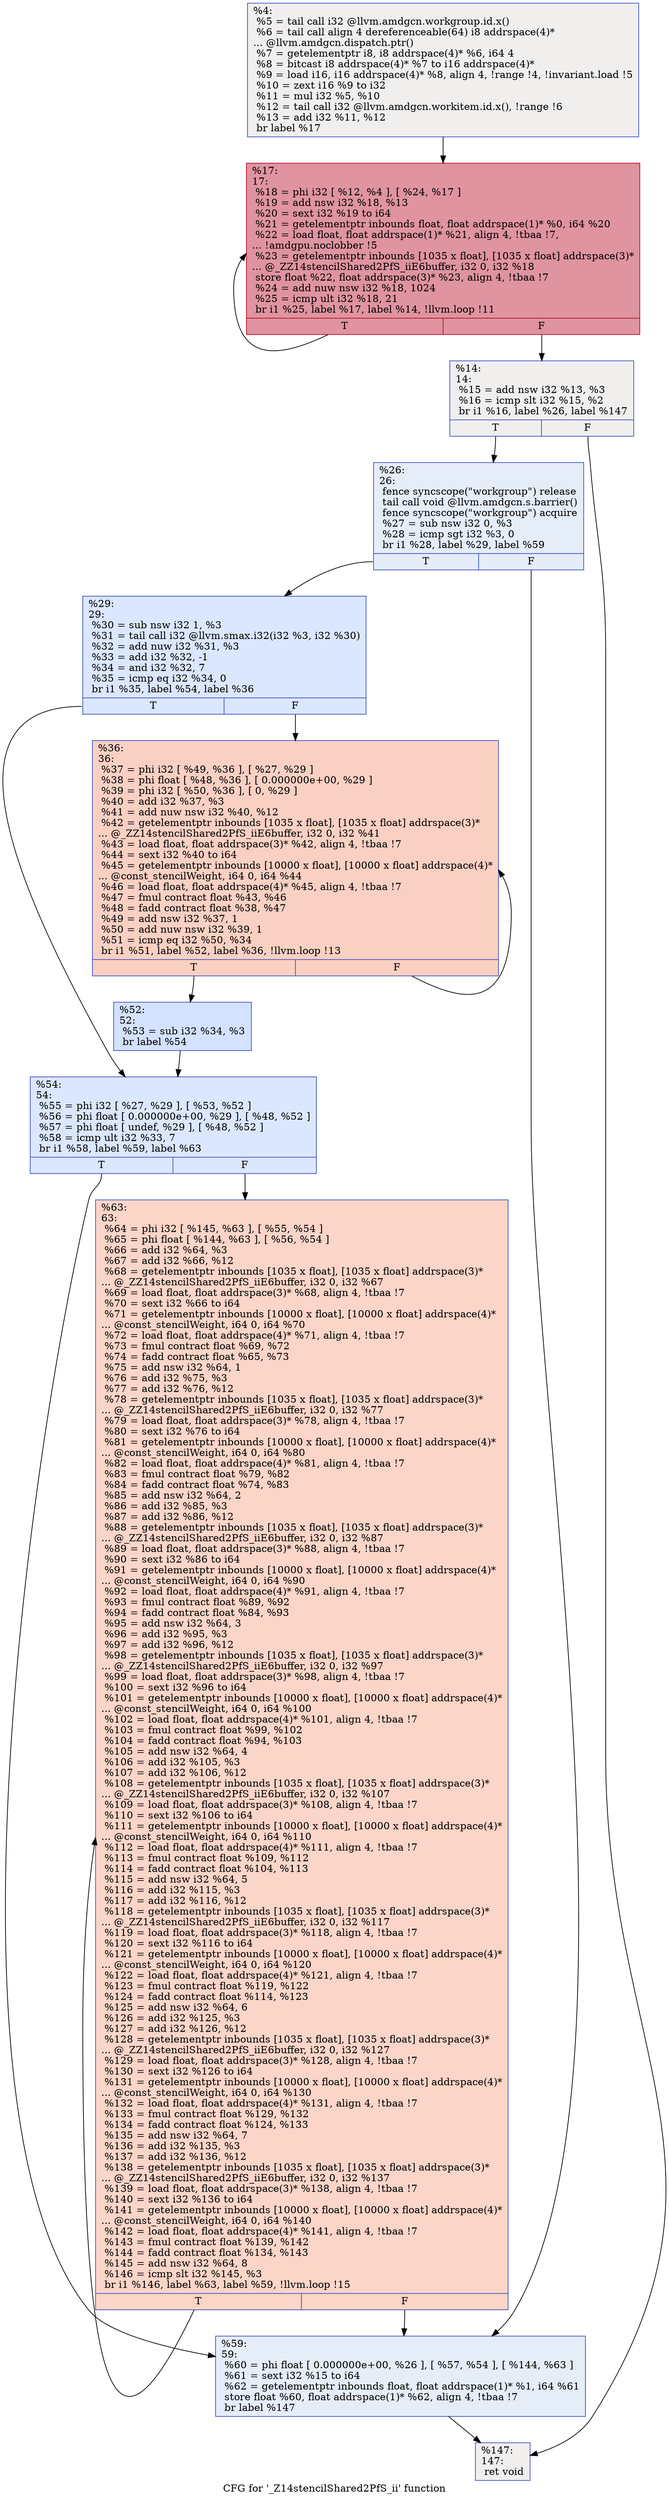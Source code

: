 digraph "CFG for '_Z14stencilShared2PfS_ii' function" {
	label="CFG for '_Z14stencilShared2PfS_ii' function";

	Node0x4cb4530 [shape=record,color="#3d50c3ff", style=filled, fillcolor="#e0dbd870",label="{%4:\l  %5 = tail call i32 @llvm.amdgcn.workgroup.id.x()\l  %6 = tail call align 4 dereferenceable(64) i8 addrspace(4)*\l... @llvm.amdgcn.dispatch.ptr()\l  %7 = getelementptr i8, i8 addrspace(4)* %6, i64 4\l  %8 = bitcast i8 addrspace(4)* %7 to i16 addrspace(4)*\l  %9 = load i16, i16 addrspace(4)* %8, align 4, !range !4, !invariant.load !5\l  %10 = zext i16 %9 to i32\l  %11 = mul i32 %5, %10\l  %12 = tail call i32 @llvm.amdgcn.workitem.id.x(), !range !6\l  %13 = add i32 %11, %12\l  br label %17\l}"];
	Node0x4cb4530 -> Node0x4cb5da0;
	Node0x4cb5ea0 [shape=record,color="#3d50c3ff", style=filled, fillcolor="#e0dbd870",label="{%14:\l14:                                               \l  %15 = add nsw i32 %13, %3\l  %16 = icmp slt i32 %15, %2\l  br i1 %16, label %26, label %147\l|{<s0>T|<s1>F}}"];
	Node0x4cb5ea0:s0 -> Node0x4cb4ad0;
	Node0x4cb5ea0:s1 -> Node0x4cb6160;
	Node0x4cb5da0 [shape=record,color="#b70d28ff", style=filled, fillcolor="#b70d2870",label="{%17:\l17:                                               \l  %18 = phi i32 [ %12, %4 ], [ %24, %17 ]\l  %19 = add nsw i32 %18, %13\l  %20 = sext i32 %19 to i64\l  %21 = getelementptr inbounds float, float addrspace(1)* %0, i64 %20\l  %22 = load float, float addrspace(1)* %21, align 4, !tbaa !7,\l... !amdgpu.noclobber !5\l  %23 = getelementptr inbounds [1035 x float], [1035 x float] addrspace(3)*\l... @_ZZ14stencilShared2PfS_iiE6buffer, i32 0, i32 %18\l  store float %22, float addrspace(3)* %23, align 4, !tbaa !7\l  %24 = add nuw nsw i32 %18, 1024\l  %25 = icmp ult i32 %18, 21\l  br i1 %25, label %17, label %14, !llvm.loop !11\l|{<s0>T|<s1>F}}"];
	Node0x4cb5da0:s0 -> Node0x4cb5da0;
	Node0x4cb5da0:s1 -> Node0x4cb5ea0;
	Node0x4cb4ad0 [shape=record,color="#3d50c3ff", style=filled, fillcolor="#c5d6f270",label="{%26:\l26:                                               \l  fence syncscope(\"workgroup\") release\l  tail call void @llvm.amdgcn.s.barrier()\l  fence syncscope(\"workgroup\") acquire\l  %27 = sub nsw i32 0, %3\l  %28 = icmp sgt i32 %3, 0\l  br i1 %28, label %29, label %59\l|{<s0>T|<s1>F}}"];
	Node0x4cb4ad0:s0 -> Node0x4cb7b90;
	Node0x4cb4ad0:s1 -> Node0x4cb7be0;
	Node0x4cb7b90 [shape=record,color="#3d50c3ff", style=filled, fillcolor="#aec9fc70",label="{%29:\l29:                                               \l  %30 = sub nsw i32 1, %3\l  %31 = tail call i32 @llvm.smax.i32(i32 %3, i32 %30)\l  %32 = add nuw i32 %31, %3\l  %33 = add i32 %32, -1\l  %34 = and i32 %32, 7\l  %35 = icmp eq i32 %34, 0\l  br i1 %35, label %54, label %36\l|{<s0>T|<s1>F}}"];
	Node0x4cb7b90:s0 -> Node0x4cb8350;
	Node0x4cb7b90:s1 -> Node0x4cb83e0;
	Node0x4cb83e0 [shape=record,color="#3d50c3ff", style=filled, fillcolor="#f3947570",label="{%36:\l36:                                               \l  %37 = phi i32 [ %49, %36 ], [ %27, %29 ]\l  %38 = phi float [ %48, %36 ], [ 0.000000e+00, %29 ]\l  %39 = phi i32 [ %50, %36 ], [ 0, %29 ]\l  %40 = add i32 %37, %3\l  %41 = add nuw nsw i32 %40, %12\l  %42 = getelementptr inbounds [1035 x float], [1035 x float] addrspace(3)*\l... @_ZZ14stencilShared2PfS_iiE6buffer, i32 0, i32 %41\l  %43 = load float, float addrspace(3)* %42, align 4, !tbaa !7\l  %44 = sext i32 %40 to i64\l  %45 = getelementptr inbounds [10000 x float], [10000 x float] addrspace(4)*\l... @const_stencilWeight, i64 0, i64 %44\l  %46 = load float, float addrspace(4)* %45, align 4, !tbaa !7\l  %47 = fmul contract float %43, %46\l  %48 = fadd contract float %38, %47\l  %49 = add nsw i32 %37, 1\l  %50 = add nuw nsw i32 %39, 1\l  %51 = icmp eq i32 %50, %34\l  br i1 %51, label %52, label %36, !llvm.loop !13\l|{<s0>T|<s1>F}}"];
	Node0x4cb83e0:s0 -> Node0x4cb9400;
	Node0x4cb83e0:s1 -> Node0x4cb83e0;
	Node0x4cb9400 [shape=record,color="#3d50c3ff", style=filled, fillcolor="#9ebeff70",label="{%52:\l52:                                               \l  %53 = sub i32 %34, %3\l  br label %54\l}"];
	Node0x4cb9400 -> Node0x4cb8350;
	Node0x4cb8350 [shape=record,color="#3d50c3ff", style=filled, fillcolor="#aec9fc70",label="{%54:\l54:                                               \l  %55 = phi i32 [ %27, %29 ], [ %53, %52 ]\l  %56 = phi float [ 0.000000e+00, %29 ], [ %48, %52 ]\l  %57 = phi float [ undef, %29 ], [ %48, %52 ]\l  %58 = icmp ult i32 %33, 7\l  br i1 %58, label %59, label %63\l|{<s0>T|<s1>F}}"];
	Node0x4cb8350:s0 -> Node0x4cb7be0;
	Node0x4cb8350:s1 -> Node0x4cb9f60;
	Node0x4cb7be0 [shape=record,color="#3d50c3ff", style=filled, fillcolor="#c5d6f270",label="{%59:\l59:                                               \l  %60 = phi float [ 0.000000e+00, %26 ], [ %57, %54 ], [ %144, %63 ]\l  %61 = sext i32 %15 to i64\l  %62 = getelementptr inbounds float, float addrspace(1)* %1, i64 %61\l  store float %60, float addrspace(1)* %62, align 4, !tbaa !7\l  br label %147\l}"];
	Node0x4cb7be0 -> Node0x4cb6160;
	Node0x4cb9f60 [shape=record,color="#3d50c3ff", style=filled, fillcolor="#f5a08170",label="{%63:\l63:                                               \l  %64 = phi i32 [ %145, %63 ], [ %55, %54 ]\l  %65 = phi float [ %144, %63 ], [ %56, %54 ]\l  %66 = add i32 %64, %3\l  %67 = add i32 %66, %12\l  %68 = getelementptr inbounds [1035 x float], [1035 x float] addrspace(3)*\l... @_ZZ14stencilShared2PfS_iiE6buffer, i32 0, i32 %67\l  %69 = load float, float addrspace(3)* %68, align 4, !tbaa !7\l  %70 = sext i32 %66 to i64\l  %71 = getelementptr inbounds [10000 x float], [10000 x float] addrspace(4)*\l... @const_stencilWeight, i64 0, i64 %70\l  %72 = load float, float addrspace(4)* %71, align 4, !tbaa !7\l  %73 = fmul contract float %69, %72\l  %74 = fadd contract float %65, %73\l  %75 = add nsw i32 %64, 1\l  %76 = add i32 %75, %3\l  %77 = add i32 %76, %12\l  %78 = getelementptr inbounds [1035 x float], [1035 x float] addrspace(3)*\l... @_ZZ14stencilShared2PfS_iiE6buffer, i32 0, i32 %77\l  %79 = load float, float addrspace(3)* %78, align 4, !tbaa !7\l  %80 = sext i32 %76 to i64\l  %81 = getelementptr inbounds [10000 x float], [10000 x float] addrspace(4)*\l... @const_stencilWeight, i64 0, i64 %80\l  %82 = load float, float addrspace(4)* %81, align 4, !tbaa !7\l  %83 = fmul contract float %79, %82\l  %84 = fadd contract float %74, %83\l  %85 = add nsw i32 %64, 2\l  %86 = add i32 %85, %3\l  %87 = add i32 %86, %12\l  %88 = getelementptr inbounds [1035 x float], [1035 x float] addrspace(3)*\l... @_ZZ14stencilShared2PfS_iiE6buffer, i32 0, i32 %87\l  %89 = load float, float addrspace(3)* %88, align 4, !tbaa !7\l  %90 = sext i32 %86 to i64\l  %91 = getelementptr inbounds [10000 x float], [10000 x float] addrspace(4)*\l... @const_stencilWeight, i64 0, i64 %90\l  %92 = load float, float addrspace(4)* %91, align 4, !tbaa !7\l  %93 = fmul contract float %89, %92\l  %94 = fadd contract float %84, %93\l  %95 = add nsw i32 %64, 3\l  %96 = add i32 %95, %3\l  %97 = add i32 %96, %12\l  %98 = getelementptr inbounds [1035 x float], [1035 x float] addrspace(3)*\l... @_ZZ14stencilShared2PfS_iiE6buffer, i32 0, i32 %97\l  %99 = load float, float addrspace(3)* %98, align 4, !tbaa !7\l  %100 = sext i32 %96 to i64\l  %101 = getelementptr inbounds [10000 x float], [10000 x float] addrspace(4)*\l... @const_stencilWeight, i64 0, i64 %100\l  %102 = load float, float addrspace(4)* %101, align 4, !tbaa !7\l  %103 = fmul contract float %99, %102\l  %104 = fadd contract float %94, %103\l  %105 = add nsw i32 %64, 4\l  %106 = add i32 %105, %3\l  %107 = add i32 %106, %12\l  %108 = getelementptr inbounds [1035 x float], [1035 x float] addrspace(3)*\l... @_ZZ14stencilShared2PfS_iiE6buffer, i32 0, i32 %107\l  %109 = load float, float addrspace(3)* %108, align 4, !tbaa !7\l  %110 = sext i32 %106 to i64\l  %111 = getelementptr inbounds [10000 x float], [10000 x float] addrspace(4)*\l... @const_stencilWeight, i64 0, i64 %110\l  %112 = load float, float addrspace(4)* %111, align 4, !tbaa !7\l  %113 = fmul contract float %109, %112\l  %114 = fadd contract float %104, %113\l  %115 = add nsw i32 %64, 5\l  %116 = add i32 %115, %3\l  %117 = add i32 %116, %12\l  %118 = getelementptr inbounds [1035 x float], [1035 x float] addrspace(3)*\l... @_ZZ14stencilShared2PfS_iiE6buffer, i32 0, i32 %117\l  %119 = load float, float addrspace(3)* %118, align 4, !tbaa !7\l  %120 = sext i32 %116 to i64\l  %121 = getelementptr inbounds [10000 x float], [10000 x float] addrspace(4)*\l... @const_stencilWeight, i64 0, i64 %120\l  %122 = load float, float addrspace(4)* %121, align 4, !tbaa !7\l  %123 = fmul contract float %119, %122\l  %124 = fadd contract float %114, %123\l  %125 = add nsw i32 %64, 6\l  %126 = add i32 %125, %3\l  %127 = add i32 %126, %12\l  %128 = getelementptr inbounds [1035 x float], [1035 x float] addrspace(3)*\l... @_ZZ14stencilShared2PfS_iiE6buffer, i32 0, i32 %127\l  %129 = load float, float addrspace(3)* %128, align 4, !tbaa !7\l  %130 = sext i32 %126 to i64\l  %131 = getelementptr inbounds [10000 x float], [10000 x float] addrspace(4)*\l... @const_stencilWeight, i64 0, i64 %130\l  %132 = load float, float addrspace(4)* %131, align 4, !tbaa !7\l  %133 = fmul contract float %129, %132\l  %134 = fadd contract float %124, %133\l  %135 = add nsw i32 %64, 7\l  %136 = add i32 %135, %3\l  %137 = add i32 %136, %12\l  %138 = getelementptr inbounds [1035 x float], [1035 x float] addrspace(3)*\l... @_ZZ14stencilShared2PfS_iiE6buffer, i32 0, i32 %137\l  %139 = load float, float addrspace(3)* %138, align 4, !tbaa !7\l  %140 = sext i32 %136 to i64\l  %141 = getelementptr inbounds [10000 x float], [10000 x float] addrspace(4)*\l... @const_stencilWeight, i64 0, i64 %140\l  %142 = load float, float addrspace(4)* %141, align 4, !tbaa !7\l  %143 = fmul contract float %139, %142\l  %144 = fadd contract float %134, %143\l  %145 = add nsw i32 %64, 8\l  %146 = icmp slt i32 %145, %3\l  br i1 %146, label %63, label %59, !llvm.loop !15\l|{<s0>T|<s1>F}}"];
	Node0x4cb9f60:s0 -> Node0x4cb9f60;
	Node0x4cb9f60:s1 -> Node0x4cb7be0;
	Node0x4cb6160 [shape=record,color="#3d50c3ff", style=filled, fillcolor="#e0dbd870",label="{%147:\l147:                                              \l  ret void\l}"];
}

